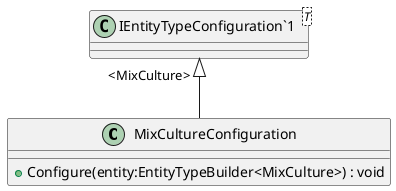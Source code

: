 @startuml
class MixCultureConfiguration {
    + Configure(entity:EntityTypeBuilder<MixCulture>) : void
}
class "IEntityTypeConfiguration`1"<T> {
}
"IEntityTypeConfiguration`1" "<MixCulture>" <|-- MixCultureConfiguration
@enduml
